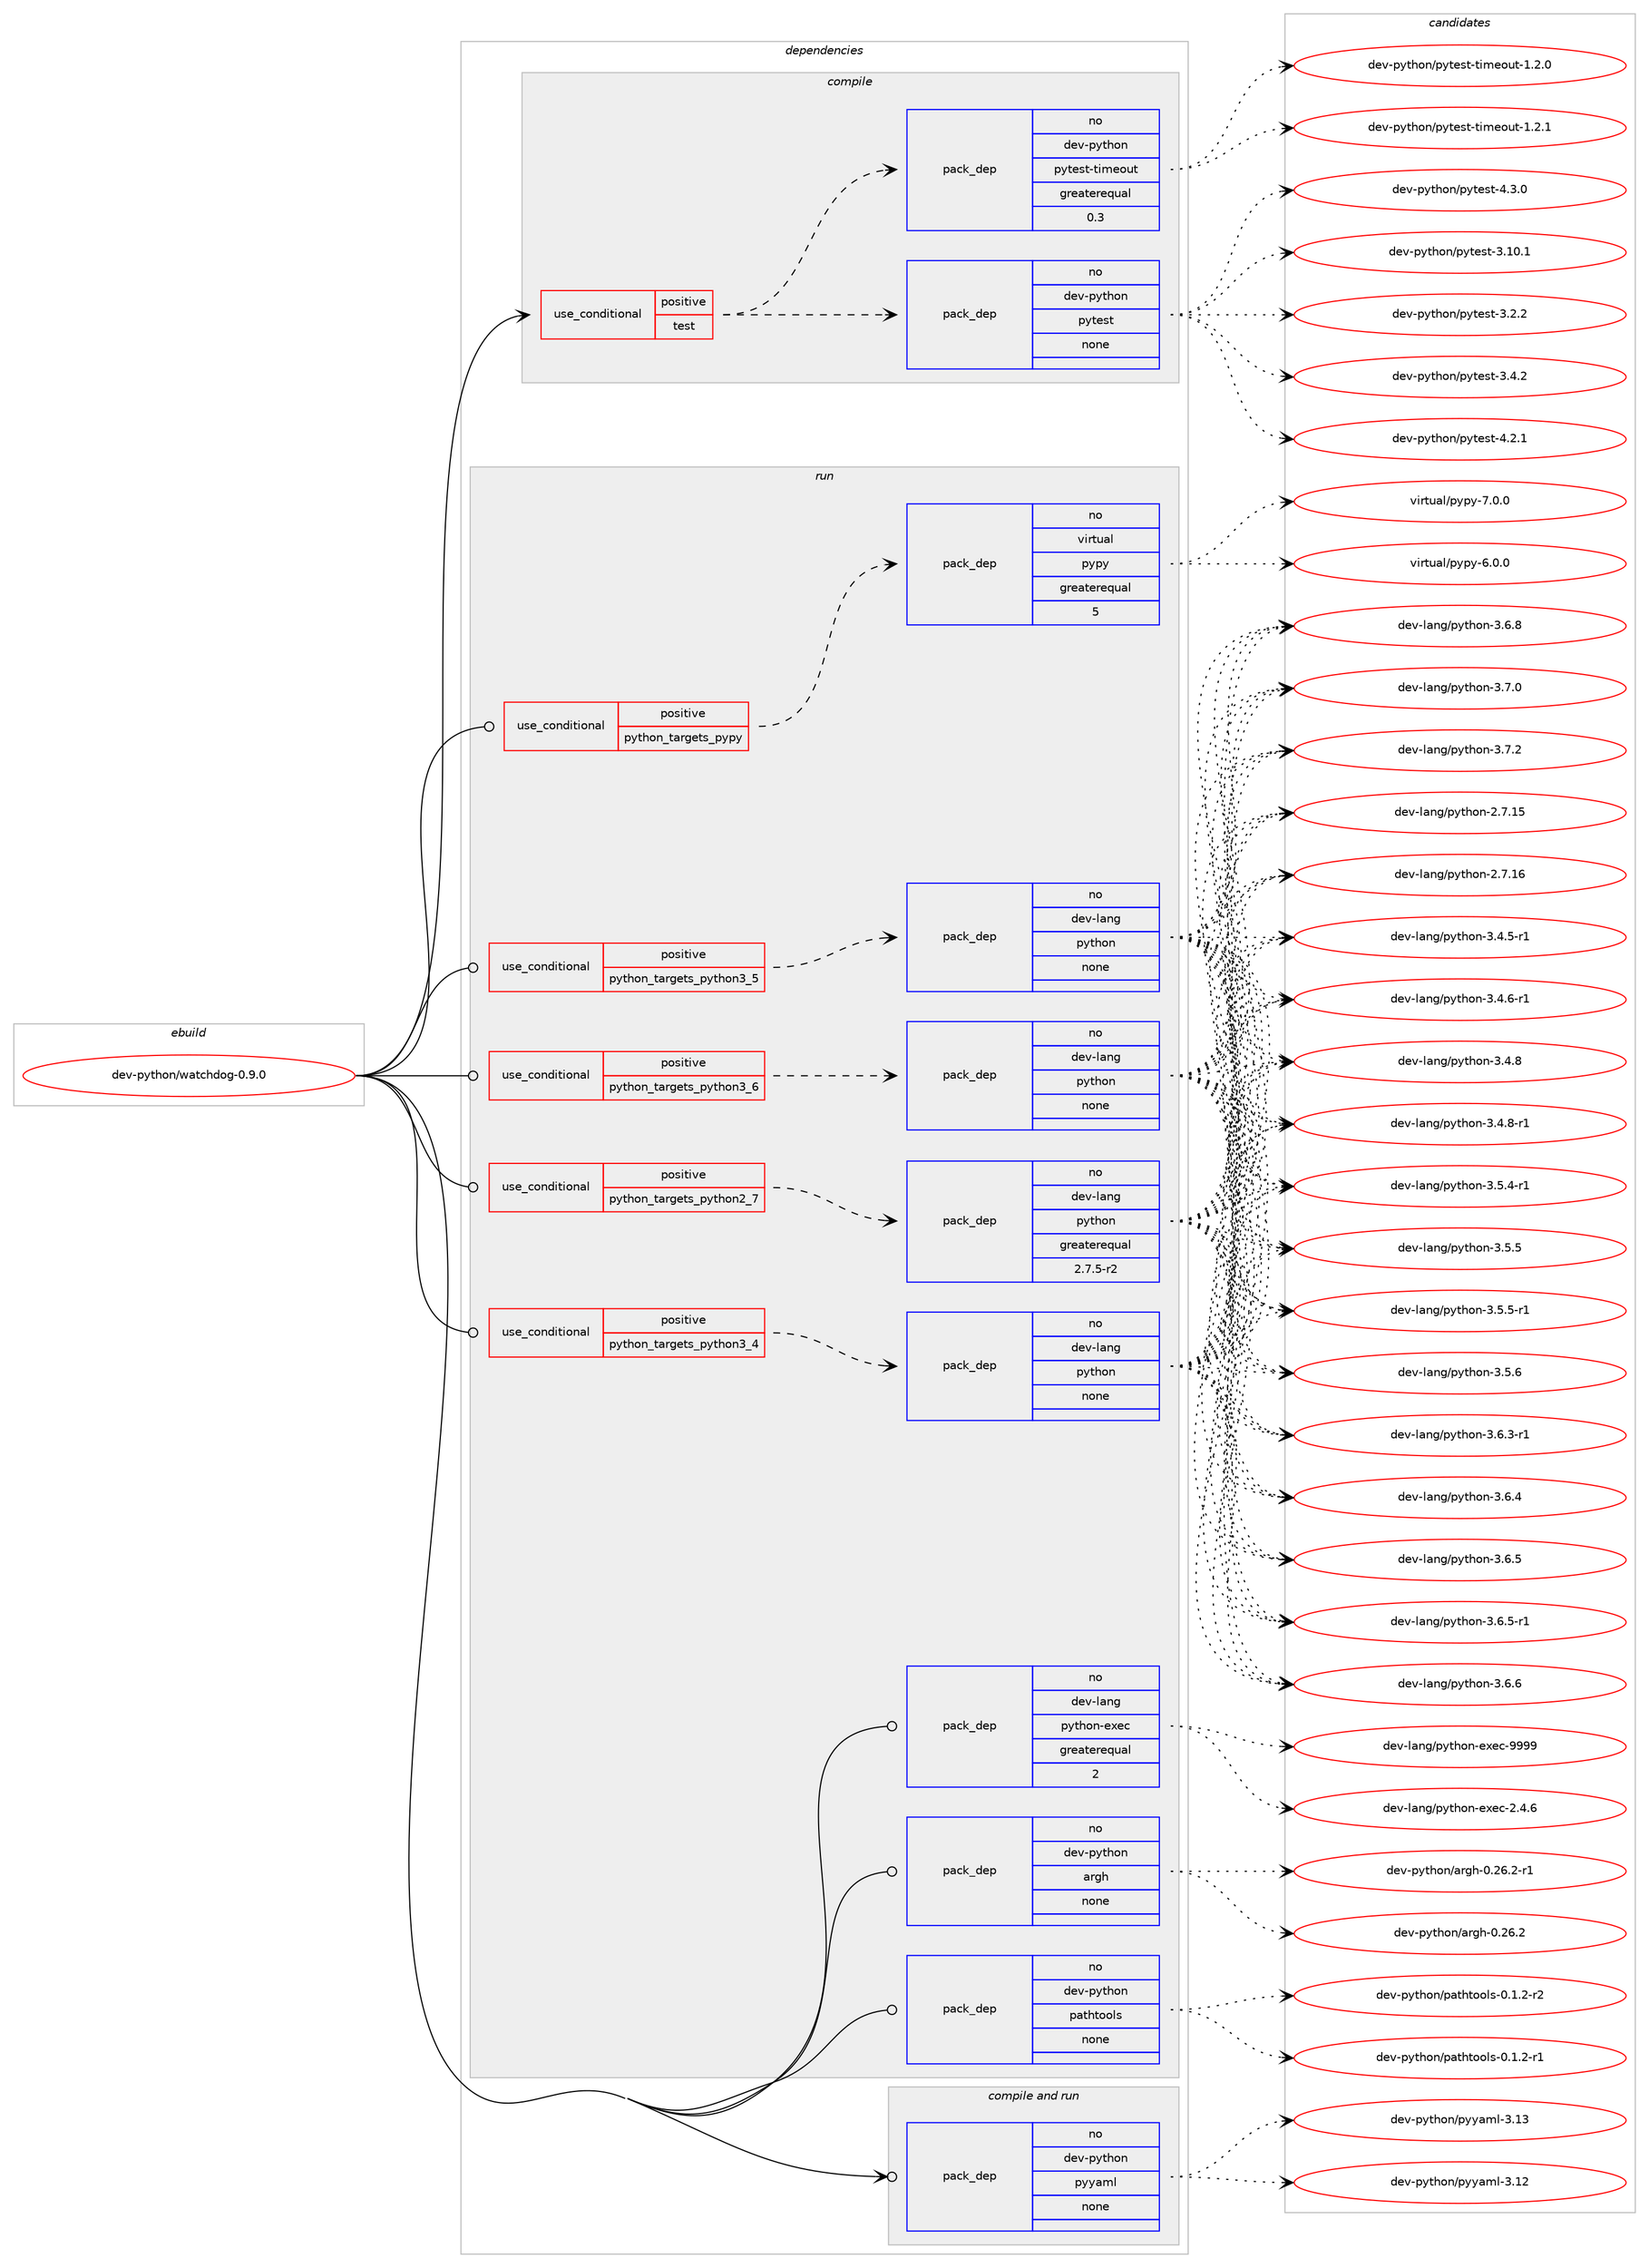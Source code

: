digraph prolog {

# *************
# Graph options
# *************

newrank=true;
concentrate=true;
compound=true;
graph [rankdir=LR,fontname=Helvetica,fontsize=10,ranksep=1.5];#, ranksep=2.5, nodesep=0.2];
edge  [arrowhead=vee];
node  [fontname=Helvetica,fontsize=10];

# **********
# The ebuild
# **********

subgraph cluster_leftcol {
color=gray;
rank=same;
label=<<i>ebuild</i>>;
id [label="dev-python/watchdog-0.9.0", color=red, width=4, href="../dev-python/watchdog-0.9.0.svg"];
}

# ****************
# The dependencies
# ****************

subgraph cluster_midcol {
color=gray;
label=<<i>dependencies</i>>;
subgraph cluster_compile {
fillcolor="#eeeeee";
style=filled;
label=<<i>compile</i>>;
subgraph cond386605 {
dependency1447353 [label=<<TABLE BORDER="0" CELLBORDER="1" CELLSPACING="0" CELLPADDING="4"><TR><TD ROWSPAN="3" CELLPADDING="10">use_conditional</TD></TR><TR><TD>positive</TD></TR><TR><TD>test</TD></TR></TABLE>>, shape=none, color=red];
subgraph pack1037378 {
dependency1447354 [label=<<TABLE BORDER="0" CELLBORDER="1" CELLSPACING="0" CELLPADDING="4" WIDTH="220"><TR><TD ROWSPAN="6" CELLPADDING="30">pack_dep</TD></TR><TR><TD WIDTH="110">no</TD></TR><TR><TD>dev-python</TD></TR><TR><TD>pytest</TD></TR><TR><TD>none</TD></TR><TR><TD></TD></TR></TABLE>>, shape=none, color=blue];
}
dependency1447353:e -> dependency1447354:w [weight=20,style="dashed",arrowhead="vee"];
subgraph pack1037379 {
dependency1447355 [label=<<TABLE BORDER="0" CELLBORDER="1" CELLSPACING="0" CELLPADDING="4" WIDTH="220"><TR><TD ROWSPAN="6" CELLPADDING="30">pack_dep</TD></TR><TR><TD WIDTH="110">no</TD></TR><TR><TD>dev-python</TD></TR><TR><TD>pytest-timeout</TD></TR><TR><TD>greaterequal</TD></TR><TR><TD>0.3</TD></TR></TABLE>>, shape=none, color=blue];
}
dependency1447353:e -> dependency1447355:w [weight=20,style="dashed",arrowhead="vee"];
}
id:e -> dependency1447353:w [weight=20,style="solid",arrowhead="vee"];
}
subgraph cluster_compileandrun {
fillcolor="#eeeeee";
style=filled;
label=<<i>compile and run</i>>;
subgraph pack1037380 {
dependency1447356 [label=<<TABLE BORDER="0" CELLBORDER="1" CELLSPACING="0" CELLPADDING="4" WIDTH="220"><TR><TD ROWSPAN="6" CELLPADDING="30">pack_dep</TD></TR><TR><TD WIDTH="110">no</TD></TR><TR><TD>dev-python</TD></TR><TR><TD>pyyaml</TD></TR><TR><TD>none</TD></TR><TR><TD></TD></TR></TABLE>>, shape=none, color=blue];
}
id:e -> dependency1447356:w [weight=20,style="solid",arrowhead="odotvee"];
}
subgraph cluster_run {
fillcolor="#eeeeee";
style=filled;
label=<<i>run</i>>;
subgraph cond386606 {
dependency1447357 [label=<<TABLE BORDER="0" CELLBORDER="1" CELLSPACING="0" CELLPADDING="4"><TR><TD ROWSPAN="3" CELLPADDING="10">use_conditional</TD></TR><TR><TD>positive</TD></TR><TR><TD>python_targets_pypy</TD></TR></TABLE>>, shape=none, color=red];
subgraph pack1037381 {
dependency1447358 [label=<<TABLE BORDER="0" CELLBORDER="1" CELLSPACING="0" CELLPADDING="4" WIDTH="220"><TR><TD ROWSPAN="6" CELLPADDING="30">pack_dep</TD></TR><TR><TD WIDTH="110">no</TD></TR><TR><TD>virtual</TD></TR><TR><TD>pypy</TD></TR><TR><TD>greaterequal</TD></TR><TR><TD>5</TD></TR></TABLE>>, shape=none, color=blue];
}
dependency1447357:e -> dependency1447358:w [weight=20,style="dashed",arrowhead="vee"];
}
id:e -> dependency1447357:w [weight=20,style="solid",arrowhead="odot"];
subgraph cond386607 {
dependency1447359 [label=<<TABLE BORDER="0" CELLBORDER="1" CELLSPACING="0" CELLPADDING="4"><TR><TD ROWSPAN="3" CELLPADDING="10">use_conditional</TD></TR><TR><TD>positive</TD></TR><TR><TD>python_targets_python2_7</TD></TR></TABLE>>, shape=none, color=red];
subgraph pack1037382 {
dependency1447360 [label=<<TABLE BORDER="0" CELLBORDER="1" CELLSPACING="0" CELLPADDING="4" WIDTH="220"><TR><TD ROWSPAN="6" CELLPADDING="30">pack_dep</TD></TR><TR><TD WIDTH="110">no</TD></TR><TR><TD>dev-lang</TD></TR><TR><TD>python</TD></TR><TR><TD>greaterequal</TD></TR><TR><TD>2.7.5-r2</TD></TR></TABLE>>, shape=none, color=blue];
}
dependency1447359:e -> dependency1447360:w [weight=20,style="dashed",arrowhead="vee"];
}
id:e -> dependency1447359:w [weight=20,style="solid",arrowhead="odot"];
subgraph cond386608 {
dependency1447361 [label=<<TABLE BORDER="0" CELLBORDER="1" CELLSPACING="0" CELLPADDING="4"><TR><TD ROWSPAN="3" CELLPADDING="10">use_conditional</TD></TR><TR><TD>positive</TD></TR><TR><TD>python_targets_python3_4</TD></TR></TABLE>>, shape=none, color=red];
subgraph pack1037383 {
dependency1447362 [label=<<TABLE BORDER="0" CELLBORDER="1" CELLSPACING="0" CELLPADDING="4" WIDTH="220"><TR><TD ROWSPAN="6" CELLPADDING="30">pack_dep</TD></TR><TR><TD WIDTH="110">no</TD></TR><TR><TD>dev-lang</TD></TR><TR><TD>python</TD></TR><TR><TD>none</TD></TR><TR><TD></TD></TR></TABLE>>, shape=none, color=blue];
}
dependency1447361:e -> dependency1447362:w [weight=20,style="dashed",arrowhead="vee"];
}
id:e -> dependency1447361:w [weight=20,style="solid",arrowhead="odot"];
subgraph cond386609 {
dependency1447363 [label=<<TABLE BORDER="0" CELLBORDER="1" CELLSPACING="0" CELLPADDING="4"><TR><TD ROWSPAN="3" CELLPADDING="10">use_conditional</TD></TR><TR><TD>positive</TD></TR><TR><TD>python_targets_python3_5</TD></TR></TABLE>>, shape=none, color=red];
subgraph pack1037384 {
dependency1447364 [label=<<TABLE BORDER="0" CELLBORDER="1" CELLSPACING="0" CELLPADDING="4" WIDTH="220"><TR><TD ROWSPAN="6" CELLPADDING="30">pack_dep</TD></TR><TR><TD WIDTH="110">no</TD></TR><TR><TD>dev-lang</TD></TR><TR><TD>python</TD></TR><TR><TD>none</TD></TR><TR><TD></TD></TR></TABLE>>, shape=none, color=blue];
}
dependency1447363:e -> dependency1447364:w [weight=20,style="dashed",arrowhead="vee"];
}
id:e -> dependency1447363:w [weight=20,style="solid",arrowhead="odot"];
subgraph cond386610 {
dependency1447365 [label=<<TABLE BORDER="0" CELLBORDER="1" CELLSPACING="0" CELLPADDING="4"><TR><TD ROWSPAN="3" CELLPADDING="10">use_conditional</TD></TR><TR><TD>positive</TD></TR><TR><TD>python_targets_python3_6</TD></TR></TABLE>>, shape=none, color=red];
subgraph pack1037385 {
dependency1447366 [label=<<TABLE BORDER="0" CELLBORDER="1" CELLSPACING="0" CELLPADDING="4" WIDTH="220"><TR><TD ROWSPAN="6" CELLPADDING="30">pack_dep</TD></TR><TR><TD WIDTH="110">no</TD></TR><TR><TD>dev-lang</TD></TR><TR><TD>python</TD></TR><TR><TD>none</TD></TR><TR><TD></TD></TR></TABLE>>, shape=none, color=blue];
}
dependency1447365:e -> dependency1447366:w [weight=20,style="dashed",arrowhead="vee"];
}
id:e -> dependency1447365:w [weight=20,style="solid",arrowhead="odot"];
subgraph pack1037386 {
dependency1447367 [label=<<TABLE BORDER="0" CELLBORDER="1" CELLSPACING="0" CELLPADDING="4" WIDTH="220"><TR><TD ROWSPAN="6" CELLPADDING="30">pack_dep</TD></TR><TR><TD WIDTH="110">no</TD></TR><TR><TD>dev-lang</TD></TR><TR><TD>python-exec</TD></TR><TR><TD>greaterequal</TD></TR><TR><TD>2</TD></TR></TABLE>>, shape=none, color=blue];
}
id:e -> dependency1447367:w [weight=20,style="solid",arrowhead="odot"];
subgraph pack1037387 {
dependency1447368 [label=<<TABLE BORDER="0" CELLBORDER="1" CELLSPACING="0" CELLPADDING="4" WIDTH="220"><TR><TD ROWSPAN="6" CELLPADDING="30">pack_dep</TD></TR><TR><TD WIDTH="110">no</TD></TR><TR><TD>dev-python</TD></TR><TR><TD>argh</TD></TR><TR><TD>none</TD></TR><TR><TD></TD></TR></TABLE>>, shape=none, color=blue];
}
id:e -> dependency1447368:w [weight=20,style="solid",arrowhead="odot"];
subgraph pack1037388 {
dependency1447369 [label=<<TABLE BORDER="0" CELLBORDER="1" CELLSPACING="0" CELLPADDING="4" WIDTH="220"><TR><TD ROWSPAN="6" CELLPADDING="30">pack_dep</TD></TR><TR><TD WIDTH="110">no</TD></TR><TR><TD>dev-python</TD></TR><TR><TD>pathtools</TD></TR><TR><TD>none</TD></TR><TR><TD></TD></TR></TABLE>>, shape=none, color=blue];
}
id:e -> dependency1447369:w [weight=20,style="solid",arrowhead="odot"];
}
}

# **************
# The candidates
# **************

subgraph cluster_choices {
rank=same;
color=gray;
label=<<i>candidates</i>>;

subgraph choice1037378 {
color=black;
nodesep=1;
choice100101118451121211161041111104711212111610111511645514649484649 [label="dev-python/pytest-3.10.1", color=red, width=4,href="../dev-python/pytest-3.10.1.svg"];
choice1001011184511212111610411111047112121116101115116455146504650 [label="dev-python/pytest-3.2.2", color=red, width=4,href="../dev-python/pytest-3.2.2.svg"];
choice1001011184511212111610411111047112121116101115116455146524650 [label="dev-python/pytest-3.4.2", color=red, width=4,href="../dev-python/pytest-3.4.2.svg"];
choice1001011184511212111610411111047112121116101115116455246504649 [label="dev-python/pytest-4.2.1", color=red, width=4,href="../dev-python/pytest-4.2.1.svg"];
choice1001011184511212111610411111047112121116101115116455246514648 [label="dev-python/pytest-4.3.0", color=red, width=4,href="../dev-python/pytest-4.3.0.svg"];
dependency1447354:e -> choice100101118451121211161041111104711212111610111511645514649484649:w [style=dotted,weight="100"];
dependency1447354:e -> choice1001011184511212111610411111047112121116101115116455146504650:w [style=dotted,weight="100"];
dependency1447354:e -> choice1001011184511212111610411111047112121116101115116455146524650:w [style=dotted,weight="100"];
dependency1447354:e -> choice1001011184511212111610411111047112121116101115116455246504649:w [style=dotted,weight="100"];
dependency1447354:e -> choice1001011184511212111610411111047112121116101115116455246514648:w [style=dotted,weight="100"];
}
subgraph choice1037379 {
color=black;
nodesep=1;
choice100101118451121211161041111104711212111610111511645116105109101111117116454946504648 [label="dev-python/pytest-timeout-1.2.0", color=red, width=4,href="../dev-python/pytest-timeout-1.2.0.svg"];
choice100101118451121211161041111104711212111610111511645116105109101111117116454946504649 [label="dev-python/pytest-timeout-1.2.1", color=red, width=4,href="../dev-python/pytest-timeout-1.2.1.svg"];
dependency1447355:e -> choice100101118451121211161041111104711212111610111511645116105109101111117116454946504648:w [style=dotted,weight="100"];
dependency1447355:e -> choice100101118451121211161041111104711212111610111511645116105109101111117116454946504649:w [style=dotted,weight="100"];
}
subgraph choice1037380 {
color=black;
nodesep=1;
choice1001011184511212111610411111047112121121971091084551464950 [label="dev-python/pyyaml-3.12", color=red, width=4,href="../dev-python/pyyaml-3.12.svg"];
choice1001011184511212111610411111047112121121971091084551464951 [label="dev-python/pyyaml-3.13", color=red, width=4,href="../dev-python/pyyaml-3.13.svg"];
dependency1447356:e -> choice1001011184511212111610411111047112121121971091084551464950:w [style=dotted,weight="100"];
dependency1447356:e -> choice1001011184511212111610411111047112121121971091084551464951:w [style=dotted,weight="100"];
}
subgraph choice1037381 {
color=black;
nodesep=1;
choice1181051141161179710847112121112121455446484648 [label="virtual/pypy-6.0.0", color=red, width=4,href="../virtual/pypy-6.0.0.svg"];
choice1181051141161179710847112121112121455546484648 [label="virtual/pypy-7.0.0", color=red, width=4,href="../virtual/pypy-7.0.0.svg"];
dependency1447358:e -> choice1181051141161179710847112121112121455446484648:w [style=dotted,weight="100"];
dependency1447358:e -> choice1181051141161179710847112121112121455546484648:w [style=dotted,weight="100"];
}
subgraph choice1037382 {
color=black;
nodesep=1;
choice10010111845108971101034711212111610411111045504655464953 [label="dev-lang/python-2.7.15", color=red, width=4,href="../dev-lang/python-2.7.15.svg"];
choice10010111845108971101034711212111610411111045504655464954 [label="dev-lang/python-2.7.16", color=red, width=4,href="../dev-lang/python-2.7.16.svg"];
choice1001011184510897110103471121211161041111104551465246534511449 [label="dev-lang/python-3.4.5-r1", color=red, width=4,href="../dev-lang/python-3.4.5-r1.svg"];
choice1001011184510897110103471121211161041111104551465246544511449 [label="dev-lang/python-3.4.6-r1", color=red, width=4,href="../dev-lang/python-3.4.6-r1.svg"];
choice100101118451089711010347112121116104111110455146524656 [label="dev-lang/python-3.4.8", color=red, width=4,href="../dev-lang/python-3.4.8.svg"];
choice1001011184510897110103471121211161041111104551465246564511449 [label="dev-lang/python-3.4.8-r1", color=red, width=4,href="../dev-lang/python-3.4.8-r1.svg"];
choice1001011184510897110103471121211161041111104551465346524511449 [label="dev-lang/python-3.5.4-r1", color=red, width=4,href="../dev-lang/python-3.5.4-r1.svg"];
choice100101118451089711010347112121116104111110455146534653 [label="dev-lang/python-3.5.5", color=red, width=4,href="../dev-lang/python-3.5.5.svg"];
choice1001011184510897110103471121211161041111104551465346534511449 [label="dev-lang/python-3.5.5-r1", color=red, width=4,href="../dev-lang/python-3.5.5-r1.svg"];
choice100101118451089711010347112121116104111110455146534654 [label="dev-lang/python-3.5.6", color=red, width=4,href="../dev-lang/python-3.5.6.svg"];
choice1001011184510897110103471121211161041111104551465446514511449 [label="dev-lang/python-3.6.3-r1", color=red, width=4,href="../dev-lang/python-3.6.3-r1.svg"];
choice100101118451089711010347112121116104111110455146544652 [label="dev-lang/python-3.6.4", color=red, width=4,href="../dev-lang/python-3.6.4.svg"];
choice100101118451089711010347112121116104111110455146544653 [label="dev-lang/python-3.6.5", color=red, width=4,href="../dev-lang/python-3.6.5.svg"];
choice1001011184510897110103471121211161041111104551465446534511449 [label="dev-lang/python-3.6.5-r1", color=red, width=4,href="../dev-lang/python-3.6.5-r1.svg"];
choice100101118451089711010347112121116104111110455146544654 [label="dev-lang/python-3.6.6", color=red, width=4,href="../dev-lang/python-3.6.6.svg"];
choice100101118451089711010347112121116104111110455146544656 [label="dev-lang/python-3.6.8", color=red, width=4,href="../dev-lang/python-3.6.8.svg"];
choice100101118451089711010347112121116104111110455146554648 [label="dev-lang/python-3.7.0", color=red, width=4,href="../dev-lang/python-3.7.0.svg"];
choice100101118451089711010347112121116104111110455146554650 [label="dev-lang/python-3.7.2", color=red, width=4,href="../dev-lang/python-3.7.2.svg"];
dependency1447360:e -> choice10010111845108971101034711212111610411111045504655464953:w [style=dotted,weight="100"];
dependency1447360:e -> choice10010111845108971101034711212111610411111045504655464954:w [style=dotted,weight="100"];
dependency1447360:e -> choice1001011184510897110103471121211161041111104551465246534511449:w [style=dotted,weight="100"];
dependency1447360:e -> choice1001011184510897110103471121211161041111104551465246544511449:w [style=dotted,weight="100"];
dependency1447360:e -> choice100101118451089711010347112121116104111110455146524656:w [style=dotted,weight="100"];
dependency1447360:e -> choice1001011184510897110103471121211161041111104551465246564511449:w [style=dotted,weight="100"];
dependency1447360:e -> choice1001011184510897110103471121211161041111104551465346524511449:w [style=dotted,weight="100"];
dependency1447360:e -> choice100101118451089711010347112121116104111110455146534653:w [style=dotted,weight="100"];
dependency1447360:e -> choice1001011184510897110103471121211161041111104551465346534511449:w [style=dotted,weight="100"];
dependency1447360:e -> choice100101118451089711010347112121116104111110455146534654:w [style=dotted,weight="100"];
dependency1447360:e -> choice1001011184510897110103471121211161041111104551465446514511449:w [style=dotted,weight="100"];
dependency1447360:e -> choice100101118451089711010347112121116104111110455146544652:w [style=dotted,weight="100"];
dependency1447360:e -> choice100101118451089711010347112121116104111110455146544653:w [style=dotted,weight="100"];
dependency1447360:e -> choice1001011184510897110103471121211161041111104551465446534511449:w [style=dotted,weight="100"];
dependency1447360:e -> choice100101118451089711010347112121116104111110455146544654:w [style=dotted,weight="100"];
dependency1447360:e -> choice100101118451089711010347112121116104111110455146544656:w [style=dotted,weight="100"];
dependency1447360:e -> choice100101118451089711010347112121116104111110455146554648:w [style=dotted,weight="100"];
dependency1447360:e -> choice100101118451089711010347112121116104111110455146554650:w [style=dotted,weight="100"];
}
subgraph choice1037383 {
color=black;
nodesep=1;
choice10010111845108971101034711212111610411111045504655464953 [label="dev-lang/python-2.7.15", color=red, width=4,href="../dev-lang/python-2.7.15.svg"];
choice10010111845108971101034711212111610411111045504655464954 [label="dev-lang/python-2.7.16", color=red, width=4,href="../dev-lang/python-2.7.16.svg"];
choice1001011184510897110103471121211161041111104551465246534511449 [label="dev-lang/python-3.4.5-r1", color=red, width=4,href="../dev-lang/python-3.4.5-r1.svg"];
choice1001011184510897110103471121211161041111104551465246544511449 [label="dev-lang/python-3.4.6-r1", color=red, width=4,href="../dev-lang/python-3.4.6-r1.svg"];
choice100101118451089711010347112121116104111110455146524656 [label="dev-lang/python-3.4.8", color=red, width=4,href="../dev-lang/python-3.4.8.svg"];
choice1001011184510897110103471121211161041111104551465246564511449 [label="dev-lang/python-3.4.8-r1", color=red, width=4,href="../dev-lang/python-3.4.8-r1.svg"];
choice1001011184510897110103471121211161041111104551465346524511449 [label="dev-lang/python-3.5.4-r1", color=red, width=4,href="../dev-lang/python-3.5.4-r1.svg"];
choice100101118451089711010347112121116104111110455146534653 [label="dev-lang/python-3.5.5", color=red, width=4,href="../dev-lang/python-3.5.5.svg"];
choice1001011184510897110103471121211161041111104551465346534511449 [label="dev-lang/python-3.5.5-r1", color=red, width=4,href="../dev-lang/python-3.5.5-r1.svg"];
choice100101118451089711010347112121116104111110455146534654 [label="dev-lang/python-3.5.6", color=red, width=4,href="../dev-lang/python-3.5.6.svg"];
choice1001011184510897110103471121211161041111104551465446514511449 [label="dev-lang/python-3.6.3-r1", color=red, width=4,href="../dev-lang/python-3.6.3-r1.svg"];
choice100101118451089711010347112121116104111110455146544652 [label="dev-lang/python-3.6.4", color=red, width=4,href="../dev-lang/python-3.6.4.svg"];
choice100101118451089711010347112121116104111110455146544653 [label="dev-lang/python-3.6.5", color=red, width=4,href="../dev-lang/python-3.6.5.svg"];
choice1001011184510897110103471121211161041111104551465446534511449 [label="dev-lang/python-3.6.5-r1", color=red, width=4,href="../dev-lang/python-3.6.5-r1.svg"];
choice100101118451089711010347112121116104111110455146544654 [label="dev-lang/python-3.6.6", color=red, width=4,href="../dev-lang/python-3.6.6.svg"];
choice100101118451089711010347112121116104111110455146544656 [label="dev-lang/python-3.6.8", color=red, width=4,href="../dev-lang/python-3.6.8.svg"];
choice100101118451089711010347112121116104111110455146554648 [label="dev-lang/python-3.7.0", color=red, width=4,href="../dev-lang/python-3.7.0.svg"];
choice100101118451089711010347112121116104111110455146554650 [label="dev-lang/python-3.7.2", color=red, width=4,href="../dev-lang/python-3.7.2.svg"];
dependency1447362:e -> choice10010111845108971101034711212111610411111045504655464953:w [style=dotted,weight="100"];
dependency1447362:e -> choice10010111845108971101034711212111610411111045504655464954:w [style=dotted,weight="100"];
dependency1447362:e -> choice1001011184510897110103471121211161041111104551465246534511449:w [style=dotted,weight="100"];
dependency1447362:e -> choice1001011184510897110103471121211161041111104551465246544511449:w [style=dotted,weight="100"];
dependency1447362:e -> choice100101118451089711010347112121116104111110455146524656:w [style=dotted,weight="100"];
dependency1447362:e -> choice1001011184510897110103471121211161041111104551465246564511449:w [style=dotted,weight="100"];
dependency1447362:e -> choice1001011184510897110103471121211161041111104551465346524511449:w [style=dotted,weight="100"];
dependency1447362:e -> choice100101118451089711010347112121116104111110455146534653:w [style=dotted,weight="100"];
dependency1447362:e -> choice1001011184510897110103471121211161041111104551465346534511449:w [style=dotted,weight="100"];
dependency1447362:e -> choice100101118451089711010347112121116104111110455146534654:w [style=dotted,weight="100"];
dependency1447362:e -> choice1001011184510897110103471121211161041111104551465446514511449:w [style=dotted,weight="100"];
dependency1447362:e -> choice100101118451089711010347112121116104111110455146544652:w [style=dotted,weight="100"];
dependency1447362:e -> choice100101118451089711010347112121116104111110455146544653:w [style=dotted,weight="100"];
dependency1447362:e -> choice1001011184510897110103471121211161041111104551465446534511449:w [style=dotted,weight="100"];
dependency1447362:e -> choice100101118451089711010347112121116104111110455146544654:w [style=dotted,weight="100"];
dependency1447362:e -> choice100101118451089711010347112121116104111110455146544656:w [style=dotted,weight="100"];
dependency1447362:e -> choice100101118451089711010347112121116104111110455146554648:w [style=dotted,weight="100"];
dependency1447362:e -> choice100101118451089711010347112121116104111110455146554650:w [style=dotted,weight="100"];
}
subgraph choice1037384 {
color=black;
nodesep=1;
choice10010111845108971101034711212111610411111045504655464953 [label="dev-lang/python-2.7.15", color=red, width=4,href="../dev-lang/python-2.7.15.svg"];
choice10010111845108971101034711212111610411111045504655464954 [label="dev-lang/python-2.7.16", color=red, width=4,href="../dev-lang/python-2.7.16.svg"];
choice1001011184510897110103471121211161041111104551465246534511449 [label="dev-lang/python-3.4.5-r1", color=red, width=4,href="../dev-lang/python-3.4.5-r1.svg"];
choice1001011184510897110103471121211161041111104551465246544511449 [label="dev-lang/python-3.4.6-r1", color=red, width=4,href="../dev-lang/python-3.4.6-r1.svg"];
choice100101118451089711010347112121116104111110455146524656 [label="dev-lang/python-3.4.8", color=red, width=4,href="../dev-lang/python-3.4.8.svg"];
choice1001011184510897110103471121211161041111104551465246564511449 [label="dev-lang/python-3.4.8-r1", color=red, width=4,href="../dev-lang/python-3.4.8-r1.svg"];
choice1001011184510897110103471121211161041111104551465346524511449 [label="dev-lang/python-3.5.4-r1", color=red, width=4,href="../dev-lang/python-3.5.4-r1.svg"];
choice100101118451089711010347112121116104111110455146534653 [label="dev-lang/python-3.5.5", color=red, width=4,href="../dev-lang/python-3.5.5.svg"];
choice1001011184510897110103471121211161041111104551465346534511449 [label="dev-lang/python-3.5.5-r1", color=red, width=4,href="../dev-lang/python-3.5.5-r1.svg"];
choice100101118451089711010347112121116104111110455146534654 [label="dev-lang/python-3.5.6", color=red, width=4,href="../dev-lang/python-3.5.6.svg"];
choice1001011184510897110103471121211161041111104551465446514511449 [label="dev-lang/python-3.6.3-r1", color=red, width=4,href="../dev-lang/python-3.6.3-r1.svg"];
choice100101118451089711010347112121116104111110455146544652 [label="dev-lang/python-3.6.4", color=red, width=4,href="../dev-lang/python-3.6.4.svg"];
choice100101118451089711010347112121116104111110455146544653 [label="dev-lang/python-3.6.5", color=red, width=4,href="../dev-lang/python-3.6.5.svg"];
choice1001011184510897110103471121211161041111104551465446534511449 [label="dev-lang/python-3.6.5-r1", color=red, width=4,href="../dev-lang/python-3.6.5-r1.svg"];
choice100101118451089711010347112121116104111110455146544654 [label="dev-lang/python-3.6.6", color=red, width=4,href="../dev-lang/python-3.6.6.svg"];
choice100101118451089711010347112121116104111110455146544656 [label="dev-lang/python-3.6.8", color=red, width=4,href="../dev-lang/python-3.6.8.svg"];
choice100101118451089711010347112121116104111110455146554648 [label="dev-lang/python-3.7.0", color=red, width=4,href="../dev-lang/python-3.7.0.svg"];
choice100101118451089711010347112121116104111110455146554650 [label="dev-lang/python-3.7.2", color=red, width=4,href="../dev-lang/python-3.7.2.svg"];
dependency1447364:e -> choice10010111845108971101034711212111610411111045504655464953:w [style=dotted,weight="100"];
dependency1447364:e -> choice10010111845108971101034711212111610411111045504655464954:w [style=dotted,weight="100"];
dependency1447364:e -> choice1001011184510897110103471121211161041111104551465246534511449:w [style=dotted,weight="100"];
dependency1447364:e -> choice1001011184510897110103471121211161041111104551465246544511449:w [style=dotted,weight="100"];
dependency1447364:e -> choice100101118451089711010347112121116104111110455146524656:w [style=dotted,weight="100"];
dependency1447364:e -> choice1001011184510897110103471121211161041111104551465246564511449:w [style=dotted,weight="100"];
dependency1447364:e -> choice1001011184510897110103471121211161041111104551465346524511449:w [style=dotted,weight="100"];
dependency1447364:e -> choice100101118451089711010347112121116104111110455146534653:w [style=dotted,weight="100"];
dependency1447364:e -> choice1001011184510897110103471121211161041111104551465346534511449:w [style=dotted,weight="100"];
dependency1447364:e -> choice100101118451089711010347112121116104111110455146534654:w [style=dotted,weight="100"];
dependency1447364:e -> choice1001011184510897110103471121211161041111104551465446514511449:w [style=dotted,weight="100"];
dependency1447364:e -> choice100101118451089711010347112121116104111110455146544652:w [style=dotted,weight="100"];
dependency1447364:e -> choice100101118451089711010347112121116104111110455146544653:w [style=dotted,weight="100"];
dependency1447364:e -> choice1001011184510897110103471121211161041111104551465446534511449:w [style=dotted,weight="100"];
dependency1447364:e -> choice100101118451089711010347112121116104111110455146544654:w [style=dotted,weight="100"];
dependency1447364:e -> choice100101118451089711010347112121116104111110455146544656:w [style=dotted,weight="100"];
dependency1447364:e -> choice100101118451089711010347112121116104111110455146554648:w [style=dotted,weight="100"];
dependency1447364:e -> choice100101118451089711010347112121116104111110455146554650:w [style=dotted,weight="100"];
}
subgraph choice1037385 {
color=black;
nodesep=1;
choice10010111845108971101034711212111610411111045504655464953 [label="dev-lang/python-2.7.15", color=red, width=4,href="../dev-lang/python-2.7.15.svg"];
choice10010111845108971101034711212111610411111045504655464954 [label="dev-lang/python-2.7.16", color=red, width=4,href="../dev-lang/python-2.7.16.svg"];
choice1001011184510897110103471121211161041111104551465246534511449 [label="dev-lang/python-3.4.5-r1", color=red, width=4,href="../dev-lang/python-3.4.5-r1.svg"];
choice1001011184510897110103471121211161041111104551465246544511449 [label="dev-lang/python-3.4.6-r1", color=red, width=4,href="../dev-lang/python-3.4.6-r1.svg"];
choice100101118451089711010347112121116104111110455146524656 [label="dev-lang/python-3.4.8", color=red, width=4,href="../dev-lang/python-3.4.8.svg"];
choice1001011184510897110103471121211161041111104551465246564511449 [label="dev-lang/python-3.4.8-r1", color=red, width=4,href="../dev-lang/python-3.4.8-r1.svg"];
choice1001011184510897110103471121211161041111104551465346524511449 [label="dev-lang/python-3.5.4-r1", color=red, width=4,href="../dev-lang/python-3.5.4-r1.svg"];
choice100101118451089711010347112121116104111110455146534653 [label="dev-lang/python-3.5.5", color=red, width=4,href="../dev-lang/python-3.5.5.svg"];
choice1001011184510897110103471121211161041111104551465346534511449 [label="dev-lang/python-3.5.5-r1", color=red, width=4,href="../dev-lang/python-3.5.5-r1.svg"];
choice100101118451089711010347112121116104111110455146534654 [label="dev-lang/python-3.5.6", color=red, width=4,href="../dev-lang/python-3.5.6.svg"];
choice1001011184510897110103471121211161041111104551465446514511449 [label="dev-lang/python-3.6.3-r1", color=red, width=4,href="../dev-lang/python-3.6.3-r1.svg"];
choice100101118451089711010347112121116104111110455146544652 [label="dev-lang/python-3.6.4", color=red, width=4,href="../dev-lang/python-3.6.4.svg"];
choice100101118451089711010347112121116104111110455146544653 [label="dev-lang/python-3.6.5", color=red, width=4,href="../dev-lang/python-3.6.5.svg"];
choice1001011184510897110103471121211161041111104551465446534511449 [label="dev-lang/python-3.6.5-r1", color=red, width=4,href="../dev-lang/python-3.6.5-r1.svg"];
choice100101118451089711010347112121116104111110455146544654 [label="dev-lang/python-3.6.6", color=red, width=4,href="../dev-lang/python-3.6.6.svg"];
choice100101118451089711010347112121116104111110455146544656 [label="dev-lang/python-3.6.8", color=red, width=4,href="../dev-lang/python-3.6.8.svg"];
choice100101118451089711010347112121116104111110455146554648 [label="dev-lang/python-3.7.0", color=red, width=4,href="../dev-lang/python-3.7.0.svg"];
choice100101118451089711010347112121116104111110455146554650 [label="dev-lang/python-3.7.2", color=red, width=4,href="../dev-lang/python-3.7.2.svg"];
dependency1447366:e -> choice10010111845108971101034711212111610411111045504655464953:w [style=dotted,weight="100"];
dependency1447366:e -> choice10010111845108971101034711212111610411111045504655464954:w [style=dotted,weight="100"];
dependency1447366:e -> choice1001011184510897110103471121211161041111104551465246534511449:w [style=dotted,weight="100"];
dependency1447366:e -> choice1001011184510897110103471121211161041111104551465246544511449:w [style=dotted,weight="100"];
dependency1447366:e -> choice100101118451089711010347112121116104111110455146524656:w [style=dotted,weight="100"];
dependency1447366:e -> choice1001011184510897110103471121211161041111104551465246564511449:w [style=dotted,weight="100"];
dependency1447366:e -> choice1001011184510897110103471121211161041111104551465346524511449:w [style=dotted,weight="100"];
dependency1447366:e -> choice100101118451089711010347112121116104111110455146534653:w [style=dotted,weight="100"];
dependency1447366:e -> choice1001011184510897110103471121211161041111104551465346534511449:w [style=dotted,weight="100"];
dependency1447366:e -> choice100101118451089711010347112121116104111110455146534654:w [style=dotted,weight="100"];
dependency1447366:e -> choice1001011184510897110103471121211161041111104551465446514511449:w [style=dotted,weight="100"];
dependency1447366:e -> choice100101118451089711010347112121116104111110455146544652:w [style=dotted,weight="100"];
dependency1447366:e -> choice100101118451089711010347112121116104111110455146544653:w [style=dotted,weight="100"];
dependency1447366:e -> choice1001011184510897110103471121211161041111104551465446534511449:w [style=dotted,weight="100"];
dependency1447366:e -> choice100101118451089711010347112121116104111110455146544654:w [style=dotted,weight="100"];
dependency1447366:e -> choice100101118451089711010347112121116104111110455146544656:w [style=dotted,weight="100"];
dependency1447366:e -> choice100101118451089711010347112121116104111110455146554648:w [style=dotted,weight="100"];
dependency1447366:e -> choice100101118451089711010347112121116104111110455146554650:w [style=dotted,weight="100"];
}
subgraph choice1037386 {
color=black;
nodesep=1;
choice1001011184510897110103471121211161041111104510112010199455046524654 [label="dev-lang/python-exec-2.4.6", color=red, width=4,href="../dev-lang/python-exec-2.4.6.svg"];
choice10010111845108971101034711212111610411111045101120101994557575757 [label="dev-lang/python-exec-9999", color=red, width=4,href="../dev-lang/python-exec-9999.svg"];
dependency1447367:e -> choice1001011184510897110103471121211161041111104510112010199455046524654:w [style=dotted,weight="100"];
dependency1447367:e -> choice10010111845108971101034711212111610411111045101120101994557575757:w [style=dotted,weight="100"];
}
subgraph choice1037387 {
color=black;
nodesep=1;
choice10010111845112121116104111110479711410310445484650544650 [label="dev-python/argh-0.26.2", color=red, width=4,href="../dev-python/argh-0.26.2.svg"];
choice100101118451121211161041111104797114103104454846505446504511449 [label="dev-python/argh-0.26.2-r1", color=red, width=4,href="../dev-python/argh-0.26.2-r1.svg"];
dependency1447368:e -> choice10010111845112121116104111110479711410310445484650544650:w [style=dotted,weight="100"];
dependency1447368:e -> choice100101118451121211161041111104797114103104454846505446504511449:w [style=dotted,weight="100"];
}
subgraph choice1037388 {
color=black;
nodesep=1;
choice1001011184511212111610411111047112971161041161111111081154548464946504511449 [label="dev-python/pathtools-0.1.2-r1", color=red, width=4,href="../dev-python/pathtools-0.1.2-r1.svg"];
choice1001011184511212111610411111047112971161041161111111081154548464946504511450 [label="dev-python/pathtools-0.1.2-r2", color=red, width=4,href="../dev-python/pathtools-0.1.2-r2.svg"];
dependency1447369:e -> choice1001011184511212111610411111047112971161041161111111081154548464946504511449:w [style=dotted,weight="100"];
dependency1447369:e -> choice1001011184511212111610411111047112971161041161111111081154548464946504511450:w [style=dotted,weight="100"];
}
}

}
